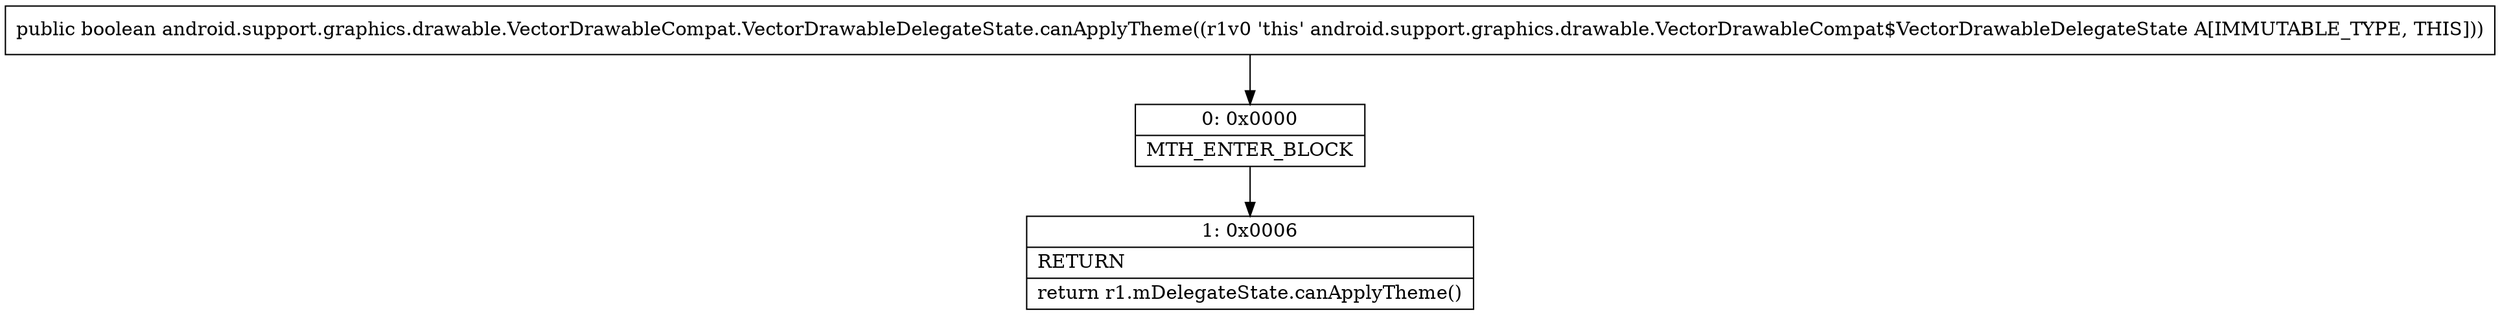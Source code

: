 digraph "CFG forandroid.support.graphics.drawable.VectorDrawableCompat.VectorDrawableDelegateState.canApplyTheme()Z" {
Node_0 [shape=record,label="{0\:\ 0x0000|MTH_ENTER_BLOCK\l}"];
Node_1 [shape=record,label="{1\:\ 0x0006|RETURN\l|return r1.mDelegateState.canApplyTheme()\l}"];
MethodNode[shape=record,label="{public boolean android.support.graphics.drawable.VectorDrawableCompat.VectorDrawableDelegateState.canApplyTheme((r1v0 'this' android.support.graphics.drawable.VectorDrawableCompat$VectorDrawableDelegateState A[IMMUTABLE_TYPE, THIS])) }"];
MethodNode -> Node_0;
Node_0 -> Node_1;
}

